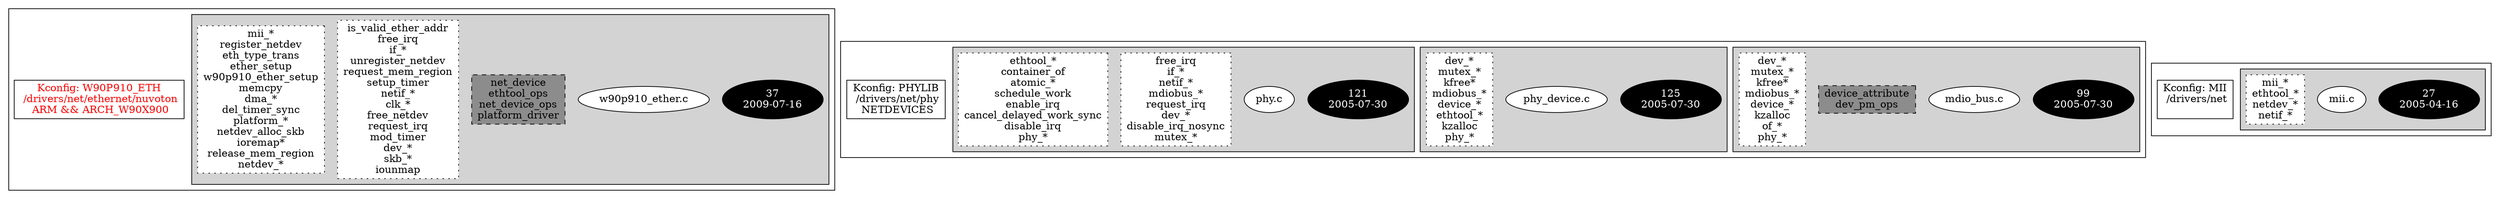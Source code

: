 digraph Driver {
	ranksep=2;
	splines=ortho;
	//Symbol: W90P910_ETH
	subgraph "cluster_W90P910_ETH"{
		subgraph "cluster_w90p910_ether.c" {
			style=filled
			"commit_w90p910_ether.c" [style=filled, fillcolor=black, fontcolor=white, label="37\n2009-07-16"];
			"w90p910_ether.c" [style=filled, fillcolor=white, fontcolor=black, label="w90p910_ether.c\n"];
			"structs-w90p910_ether.c" [style="filled,dashed" shape=box, fillcolor=grey55, fontcolor=black, label="net_device\nethtool_ops\nnet_device_ops\nplatform_driver\n"];
			"funccall2-w90p910_ether.c" [style="filled,dotted" shape=box, fillcolor=white, fontcolor=black, label="is_valid_ether_addr\nfree_irq\nif_*\nunregister_netdev\nrequest_mem_region\nsetup_timer\nnetif_*\nclk_*\nfree_netdev\nrequest_irq\nmod_timer\ndev_*\nskb_*\niounmap\n"];
			"funccall1-w90p910_ether.c" [style="filled,dotted" shape=box, fillcolor=white, fontcolor=black, label="mii_*\nregister_netdev\neth_type_trans\nether_setup\nw90p910_ether_setup\nmemcpy\ndma_*\ndel_timer_sync\nplatform_*\nnetdev_alloc_skb\nioremap*\nrelease_mem_region\nnetdev_*\n"];
		}
		"K:W90P910_ETH" [label="Kconfig: W90P910_ETH\n /drivers/net/ethernet/nuvoton\n  ARM && ARCH_W90X900 ", shape=box, fontcolor=red];
	}
	//Symbol: PHYLIB
	subgraph "cluster_PHYLIB"{
		subgraph "cluster_mdio_bus.c" {
			style=filled
			"commit_mdio_bus.c" [style=filled, fillcolor=black, fontcolor=white, label="99\n2005-07-30"];
			"mdio_bus.c" [style=filled, fillcolor=white, fontcolor=black, label="mdio_bus.c\n"];
			"structs-mdio_bus.c" [style="filled,dashed" shape=box, fillcolor=grey55, fontcolor=black, label="device_attribute\ndev_pm_ops\n"];
			"funccall0-mdio_bus.c" [style="filled,dotted" shape=box, fillcolor=white, fontcolor=black, label="dev_*\nmutex_*\nkfree*\nmdiobus_*\ndevice_*\nkzalloc\nof_*\nphy_*\n"];
		}
		subgraph "cluster_phy_device.c" {
			style=filled
			"commit_phy_device.c" [style=filled, fillcolor=black, fontcolor=white, label="125\n2005-07-30"];
			"phy_device.c" [style=filled, fillcolor=white, fontcolor=black, label="phy_device.c\n"];
			"funccall0-phy_device.c" [style="filled,dotted" shape=box, fillcolor=white, fontcolor=black, label="dev_*\nmutex_*\nkfree*\nmdiobus_*\ndevice_*\nethtool_*\nkzalloc\nphy_*\n"];
		}
		subgraph "cluster_phy.c" {
			style=filled
			"commit_phy.c" [style=filled, fillcolor=black, fontcolor=white, label="121\n2005-07-30"];
			"phy.c" [style=filled, fillcolor=white, fontcolor=black, label="phy.c\n"];
			"funccall2-phy.c" [style="filled,dotted" shape=box, fillcolor=white, fontcolor=black, label="free_irq\nif_*\nnetif_*\nmdiobus_*\nrequest_irq\ndev_*\ndisable_irq_nosync\nmutex_*\n"];
			"funccall1-phy.c" [style="filled,dotted" shape=box, fillcolor=white, fontcolor=black, label="ethtool_*\ncontainer_of\natomic_*\nschedule_work\nenable_irq\ncancel_delayed_work_sync\ndisable_irq\nphy_*\n"];
		}
		"K:PHYLIB" [label="Kconfig: PHYLIB\n /drivers/net/phy\n  NETDEVICES ", shape=box];
	}
	//Symbol: MII
	subgraph "cluster_MII"{
		subgraph "cluster_mii.c" {
			style=filled
			"commit_mii.c" [style=filled, fillcolor=black, fontcolor=white, label="27\n2005-04-16"];
			"mii.c" [style=filled, fillcolor=white, fontcolor=black, label="mii.c\n"];
			"funccall0-mii.c" [style="filled,dotted" shape=box, fillcolor=white, fontcolor=black, label="mii_*\nethtool_*\nnetdev_*\nnetif_*\n"];
		}
		"K:MII" [label="Kconfig: MII\n /drivers/net\n ", shape=box];
	}
}

